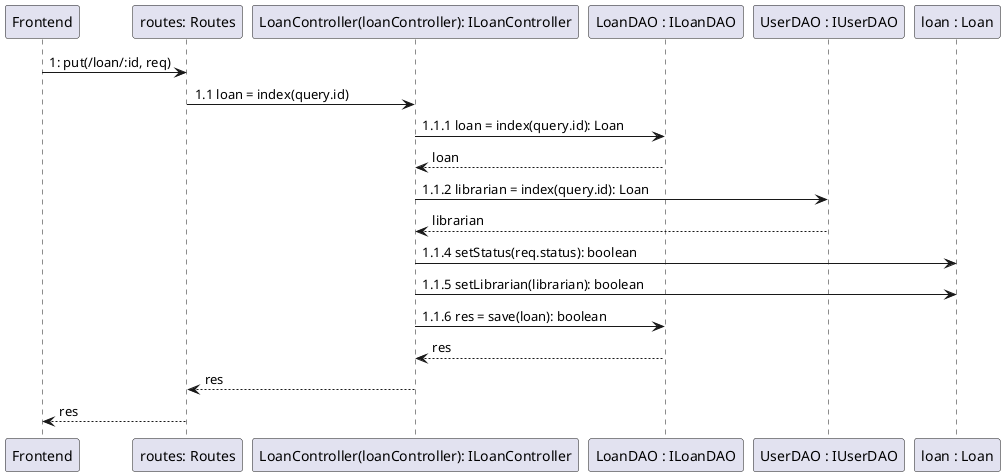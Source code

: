 @startuml es2
skinparam class {
    BackgroundColor Snow
    BorderColor Black
}

Frontend -> "routes: Routes" : 1: put(/loan/:id, req)


"routes: Routes" ->  "LoanController(loanController): ILoanController" : 1.1 loan = index(query.id)
"LoanController(loanController): ILoanController" ->  "LoanDAO : ILoanDAO" : 1.1.1 loan = index(query.id): Loan
"LoanController(loanController): ILoanController" <-- "LoanDAO : ILoanDAO" : loan
"LoanController(loanController): ILoanController" ->  "UserDAO : IUserDAO" : 1.1.2 librarian = index(query.id): Loan
"LoanController(loanController): ILoanController" <-- "UserDAO : IUserDAO" : librarian

"LoanController(loanController): ILoanController" -> "loan : Loan" : 1.1.4 setStatus(req.status): boolean
"LoanController(loanController): ILoanController" -> "loan : Loan" : 1.1.5 setLibrarian(librarian): boolean

"LoanController(loanController): ILoanController" -> "LoanDAO : ILoanDAO" : 1.1.6 res = save(loan): boolean
"LoanController(loanController): ILoanController" <-- "LoanDAO : ILoanDAO" : res

"routes: Routes" <-- "LoanController(loanController): ILoanController" : res


"routes: Routes" --> Frontend : res

@enduml

